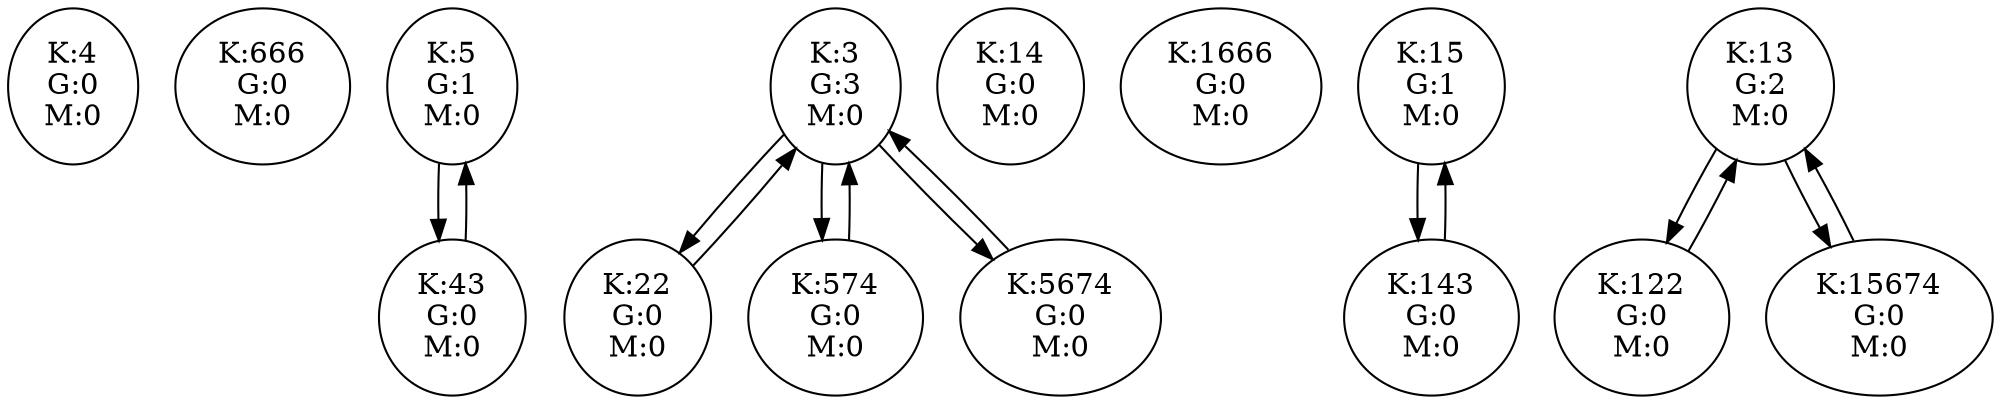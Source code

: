 digraph theGraph{
	node4[ label = "K:4\nG:0\nM:0"];
	node666[ label = "K:666\nG:0\nM:0"];
	node5[ label = "K:5\nG:1\nM:0"];
	node3[ label = "K:3\nG:3\nM:0"];
	node14[ label = "K:14\nG:0\nM:0"];
	node1666[ label = "K:1666\nG:0\nM:0"];
	node15[ label = "K:15\nG:1\nM:0"];
	node13[ label = "K:13\nG:2\nM:0"];
	node43[ label = "K:43\nG:0\nM:0"];
	node22[ label = "K:22\nG:0\nM:0"];
	node143[ label = "K:143\nG:0\nM:0"];
	node122[ label = "K:122\nG:0\nM:0"];
	node574[ label = "K:574\nG:0\nM:0"];
	node143[ label = "K:143\nG:0\nM:0"];
	node15674[ label = "K:15674\nG:0\nM:0"];
	node5674[ label = "K:5674\nG:0\nM:0"];
	node143[ label = "K:143\nG:0\nM:0"];
	node122[ label = "K:122\nG:0\nM:0"];
	node15674[ label = "K:15674\nG:0\nM:0"];
	node5->node43
	node43->node5
	node3->node22
	node22->node3
	node3->node574
	node574->node3
	node3->node5674
	node5674->node3
	node15->node143
	node143->node15
	node13->node122
	node122->node13
	node13->node15674
	node15674->node13
}
